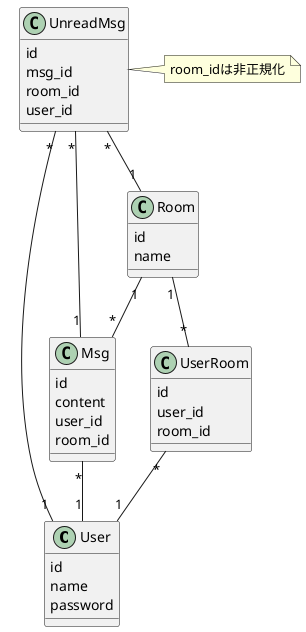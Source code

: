 @startuml

class User {
  id
  name
  password
}

class Room {
  id
  name
}

class UserRoom {
  id
  user_id
  room_id
}

class Msg {
  id
  content
  user_id
  room_id
}

class UnreadMsg {
  id
  msg_id
  room_id
  user_id
}
note right of UnreadMsg
room_idは非正規化
end note

User "1" -up- "*" UserRoom
User "1" -up- "*" Msg
User "1" -up- "*" UnreadMsg

Room "1" -- "*" UserRoom
Room "1" -- "*" Msg
Room "1" -up- "*" UnreadMsg

Msg "1" -- "*" UnreadMsg

@enduml
